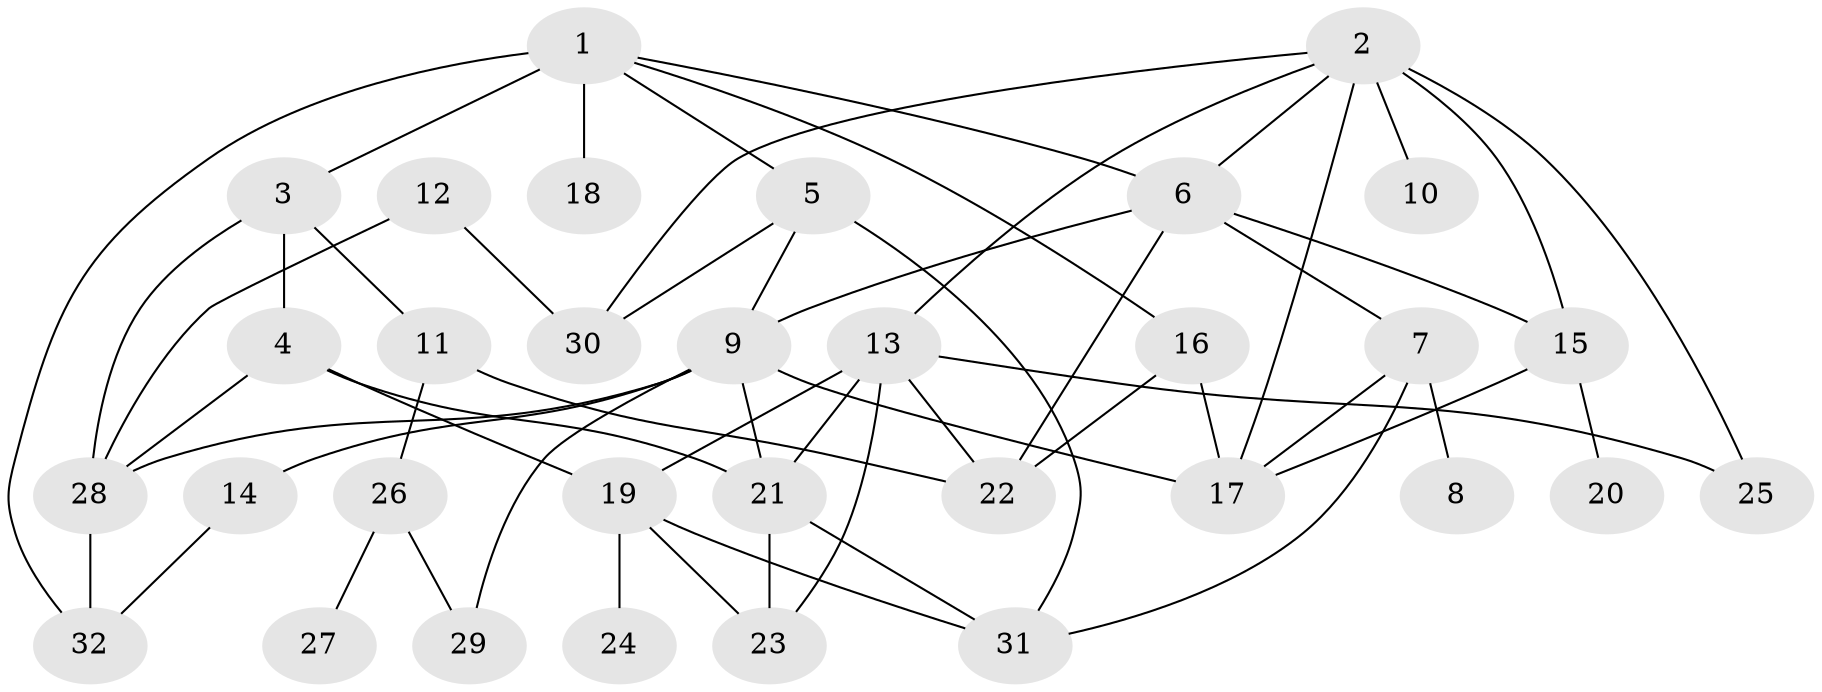 // original degree distribution, {4: 0.19047619047619047, 5: 0.09523809523809523, 6: 0.031746031746031744, 3: 0.14285714285714285, 7: 0.015873015873015872, 1: 0.19047619047619047, 2: 0.31746031746031744, 8: 0.015873015873015872}
// Generated by graph-tools (version 1.1) at 2025/01/03/09/25 03:01:03]
// undirected, 32 vertices, 56 edges
graph export_dot {
graph [start="1"]
  node [color=gray90,style=filled];
  1;
  2;
  3;
  4;
  5;
  6;
  7;
  8;
  9;
  10;
  11;
  12;
  13;
  14;
  15;
  16;
  17;
  18;
  19;
  20;
  21;
  22;
  23;
  24;
  25;
  26;
  27;
  28;
  29;
  30;
  31;
  32;
  1 -- 3 [weight=1.0];
  1 -- 5 [weight=1.0];
  1 -- 6 [weight=1.0];
  1 -- 16 [weight=1.0];
  1 -- 18 [weight=2.0];
  1 -- 32 [weight=1.0];
  2 -- 6 [weight=1.0];
  2 -- 10 [weight=1.0];
  2 -- 13 [weight=1.0];
  2 -- 15 [weight=2.0];
  2 -- 17 [weight=1.0];
  2 -- 25 [weight=1.0];
  2 -- 30 [weight=1.0];
  3 -- 4 [weight=1.0];
  3 -- 11 [weight=1.0];
  3 -- 28 [weight=1.0];
  4 -- 19 [weight=1.0];
  4 -- 21 [weight=1.0];
  4 -- 28 [weight=1.0];
  5 -- 9 [weight=1.0];
  5 -- 30 [weight=1.0];
  5 -- 31 [weight=1.0];
  6 -- 7 [weight=1.0];
  6 -- 9 [weight=1.0];
  6 -- 15 [weight=1.0];
  6 -- 22 [weight=1.0];
  7 -- 8 [weight=1.0];
  7 -- 17 [weight=1.0];
  7 -- 31 [weight=1.0];
  9 -- 14 [weight=1.0];
  9 -- 17 [weight=1.0];
  9 -- 21 [weight=2.0];
  9 -- 28 [weight=1.0];
  9 -- 29 [weight=1.0];
  11 -- 22 [weight=1.0];
  11 -- 26 [weight=1.0];
  12 -- 28 [weight=1.0];
  12 -- 30 [weight=1.0];
  13 -- 19 [weight=1.0];
  13 -- 21 [weight=2.0];
  13 -- 22 [weight=1.0];
  13 -- 23 [weight=1.0];
  13 -- 25 [weight=1.0];
  14 -- 32 [weight=1.0];
  15 -- 17 [weight=1.0];
  15 -- 20 [weight=1.0];
  16 -- 17 [weight=1.0];
  16 -- 22 [weight=1.0];
  19 -- 23 [weight=1.0];
  19 -- 24 [weight=1.0];
  19 -- 31 [weight=1.0];
  21 -- 23 [weight=2.0];
  21 -- 31 [weight=1.0];
  26 -- 27 [weight=1.0];
  26 -- 29 [weight=1.0];
  28 -- 32 [weight=1.0];
}
